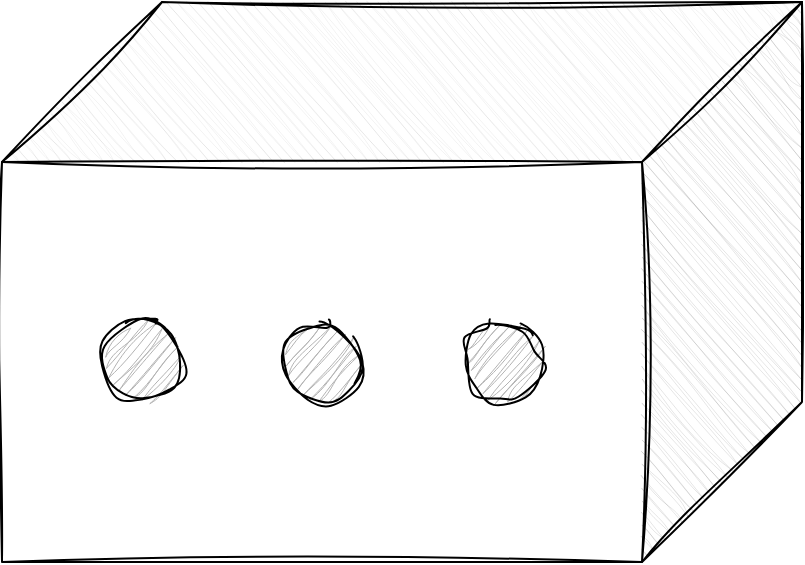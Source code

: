 <mxfile version="24.6.4" type="device">
  <diagram name="Page-1" id="7sQ1FIKEjdXtSgUzsa0v">
    <mxGraphModel dx="1047" dy="449" grid="1" gridSize="10" guides="1" tooltips="1" connect="1" arrows="1" fold="1" page="1" pageScale="1" pageWidth="100" pageHeight="100" math="0" shadow="0">
      <root>
        <mxCell id="0" />
        <mxCell id="1" parent="0" />
        <mxCell id="3hEwJNwTSCadac1TiO3f-1" value="" style="shape=cube;whiteSpace=wrap;html=1;boundedLbl=1;backgroundOutline=1;darkOpacity=0.05;darkOpacity2=0.1;size=80;flipH=1;flipV=0;gradientColor=none;fillColor=default;shadow=0;sketch=1;curveFitting=1;jiggle=2;" vertex="1" parent="1">
          <mxGeometry x="200" y="260" width="400" height="280" as="geometry" />
        </mxCell>
        <mxCell id="3hEwJNwTSCadac1TiO3f-2" value="" style="ellipse;whiteSpace=wrap;html=1;aspect=fixed;fillColor=#B3B3B3;strokeWidth=1;strokeColor=default;sketch=1;curveFitting=1;jiggle=2;" vertex="1" parent="1">
          <mxGeometry x="250" y="420" width="40" height="40" as="geometry" />
        </mxCell>
        <mxCell id="3hEwJNwTSCadac1TiO3f-3" value="" style="ellipse;whiteSpace=wrap;html=1;aspect=fixed;fillColor=#B3B3B3;strokeWidth=1;strokeColor=default;sketch=1;curveFitting=1;jiggle=2;" vertex="1" parent="1">
          <mxGeometry x="340" y="420" width="40" height="40" as="geometry" />
        </mxCell>
        <mxCell id="3hEwJNwTSCadac1TiO3f-4" value="" style="ellipse;whiteSpace=wrap;html=1;aspect=fixed;fillColor=#B3B3B3;strokeWidth=1;strokeColor=default;sketch=1;curveFitting=1;jiggle=2;" vertex="1" parent="1">
          <mxGeometry x="430" y="420" width="40" height="40" as="geometry" />
        </mxCell>
      </root>
    </mxGraphModel>
  </diagram>
</mxfile>
